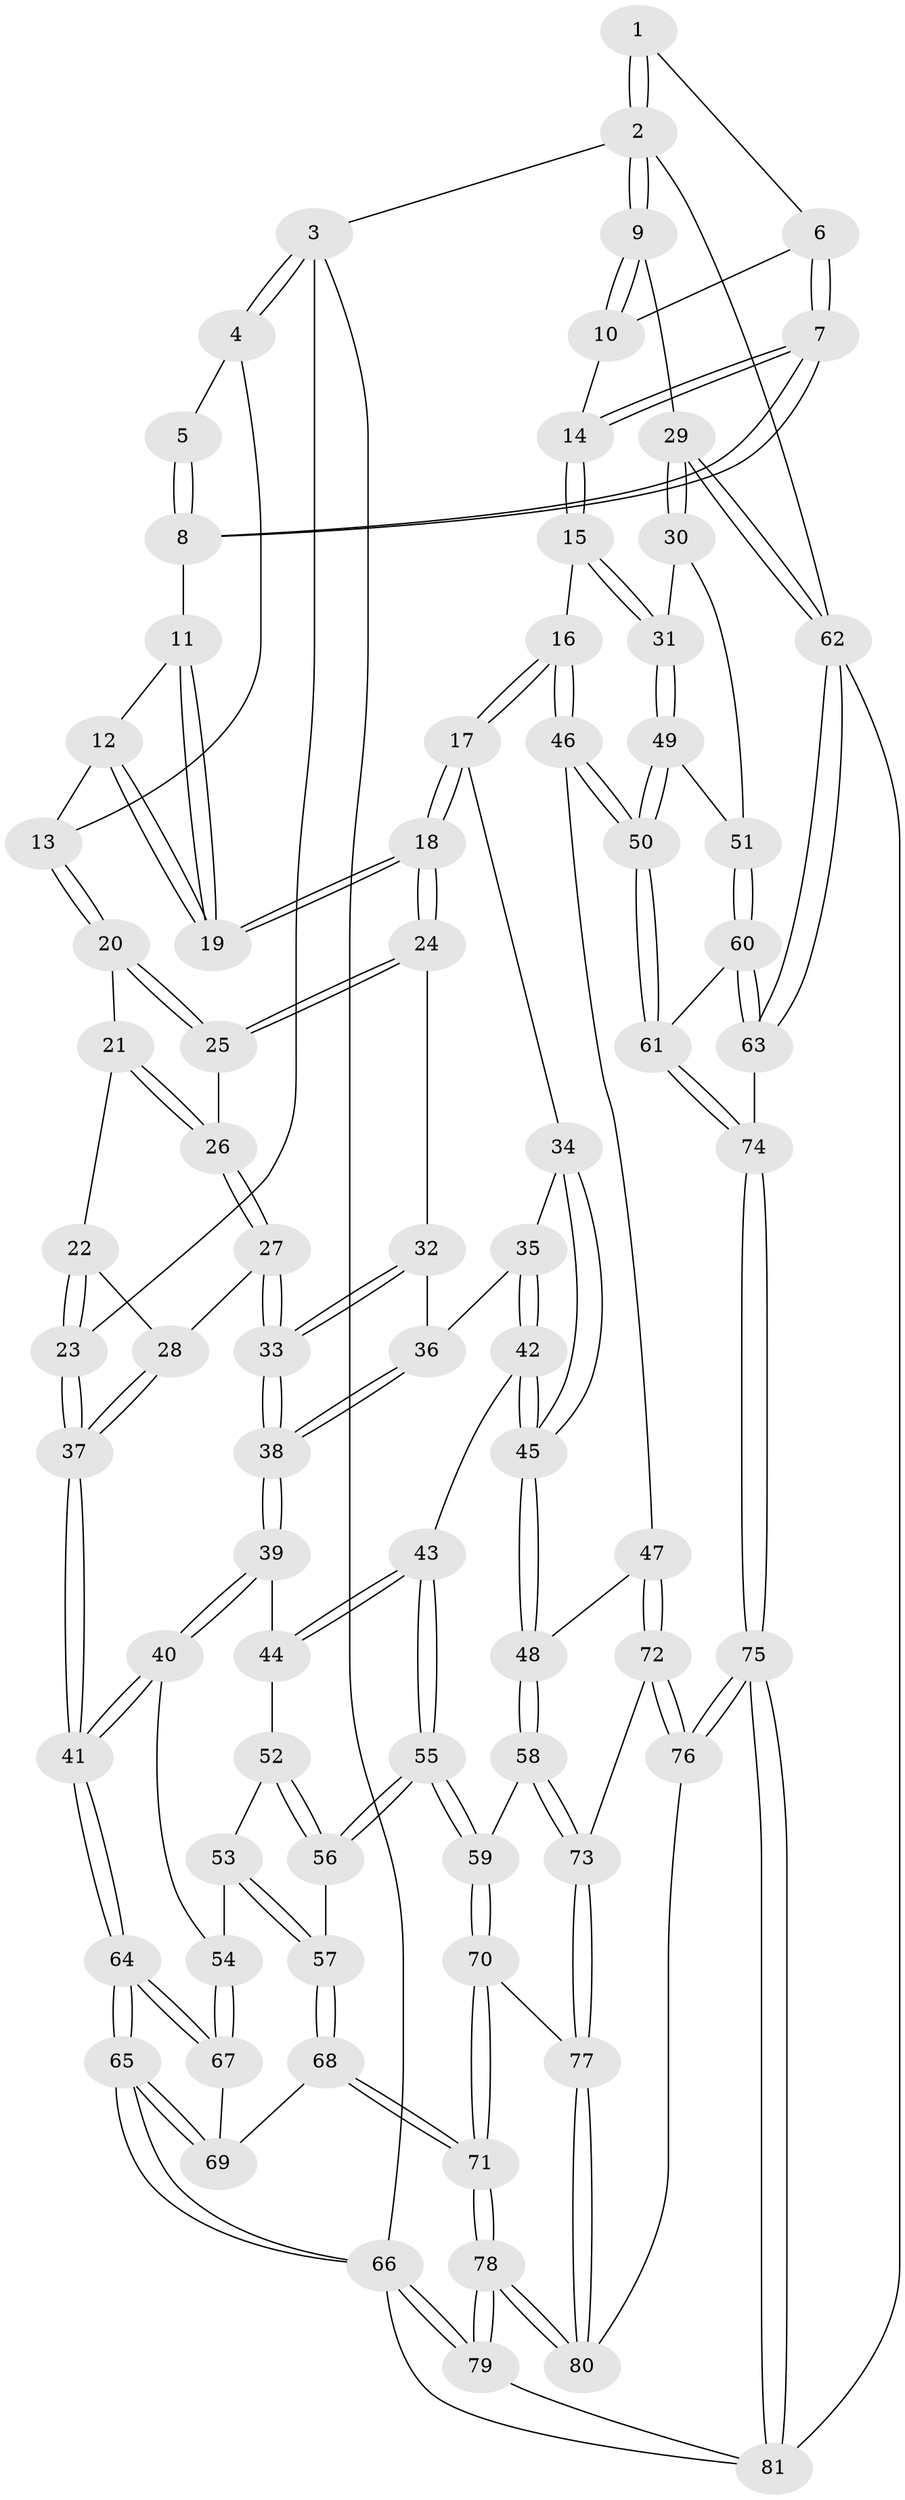 // coarse degree distribution, {5: 0.4375, 7: 0.041666666666666664, 4: 0.3125, 2: 0.020833333333333332, 8: 0.020833333333333332, 3: 0.10416666666666667, 6: 0.0625}
// Generated by graph-tools (version 1.1) at 2025/21/03/04/25 18:21:27]
// undirected, 81 vertices, 199 edges
graph export_dot {
graph [start="1"]
  node [color=gray90,style=filled];
  1 [pos="+1+0"];
  2 [pos="+1+0"];
  3 [pos="+0+0"];
  4 [pos="+0.3420341692450878+0"];
  5 [pos="+0.7945984554470529+0"];
  6 [pos="+0.9087495069768528+0"];
  7 [pos="+0.7809128191521731+0.19575697486484475"];
  8 [pos="+0.6970530737350368+0.14517590632936378"];
  9 [pos="+1+0.31088383583040996"];
  10 [pos="+0.9410205626926715+0.2002265804157079"];
  11 [pos="+0.6882061726064744+0.1463191073604232"];
  12 [pos="+0.3475260197136761+0"];
  13 [pos="+0.34703119808408744+0"];
  14 [pos="+0.8003932945924326+0.23627992586736518"];
  15 [pos="+0.7879506322459467+0.3833562346497362"];
  16 [pos="+0.6267751234398368+0.3950788397191081"];
  17 [pos="+0.5757673876776032+0.37782037273698743"];
  18 [pos="+0.5574787073598866+0.3198809053174129"];
  19 [pos="+0.5575143462802127+0.2786012515649984"];
  20 [pos="+0.33160104692682135+0"];
  21 [pos="+0.16503225219999634+0.17701294178020618"];
  22 [pos="+0.1410818061783051+0.19536639473904127"];
  23 [pos="+0+0"];
  24 [pos="+0.34508471896008713+0.27162431714508894"];
  25 [pos="+0.3440508119074401+0.2690320248121394"];
  26 [pos="+0.24161140183596652+0.29240345176264776"];
  27 [pos="+0.17814329224494613+0.3931427859361279"];
  28 [pos="+0.04571487604401628+0.3340978505217426"];
  29 [pos="+1+0.4169322495965581"];
  30 [pos="+0.9361077819481073+0.4414791094737955"];
  31 [pos="+0.83994130986832+0.4278605412918361"];
  32 [pos="+0.3421260512495483+0.3132396689537637"];
  33 [pos="+0.2242937608025351+0.43324536007139897"];
  34 [pos="+0.5455768959976641+0.4007288276597866"];
  35 [pos="+0.4462251815033156+0.4283463137982785"];
  36 [pos="+0.4201133222973274+0.41873272513551624"];
  37 [pos="+0+0.3987001567457571"];
  38 [pos="+0.2403593873497343+0.4706468651340135"];
  39 [pos="+0.24053383597483813+0.49381596745834466"];
  40 [pos="+0.03255912637693546+0.5566604342465298"];
  41 [pos="+0+0.40928952888503933"];
  42 [pos="+0.39343563320860675+0.5743834394136891"];
  43 [pos="+0.36571202439619654+0.5826652140302896"];
  44 [pos="+0.25238771729117937+0.5256139499787806"];
  45 [pos="+0.5129191004871216+0.622428352486695"];
  46 [pos="+0.6481662718203083+0.6668100351662236"];
  47 [pos="+0.56823888411545+0.6746135756807164"];
  48 [pos="+0.549659424518493+0.6698088165220003"];
  49 [pos="+0.7810254271320995+0.5765004734785237"];
  50 [pos="+0.7119566331436858+0.6884978971916351"];
  51 [pos="+0.9108607673530462+0.6366817437665905"];
  52 [pos="+0.22888925011561273+0.5730585054264385"];
  53 [pos="+0.17039585697024673+0.6183232195913143"];
  54 [pos="+0.0937895378323355+0.6438946378070293"];
  55 [pos="+0.3339978625008492+0.7382745036100712"];
  56 [pos="+0.2681259666030429+0.7194981023547482"];
  57 [pos="+0.2262786663229497+0.7280163403535238"];
  58 [pos="+0.42803616193473293+0.7577899979445127"];
  59 [pos="+0.33642280308461253+0.7415212283692738"];
  60 [pos="+0.9127067565237788+0.645921834626122"];
  61 [pos="+0.7446502864785776+0.7366267561212317"];
  62 [pos="+1+0.7934164069264495"];
  63 [pos="+1+0.7979846507094244"];
  64 [pos="+0+0.6871923663988935"];
  65 [pos="+0+0.9667358534793419"];
  66 [pos="+0+1"];
  67 [pos="+0.09003017704583817+0.6953794368993571"];
  68 [pos="+0.13785770299855785+0.7734881537612681"];
  69 [pos="+0.0940597802080741+0.7100682975803824"];
  70 [pos="+0.29357380030471436+0.8857267342460848"];
  71 [pos="+0.11240398878928987+1"];
  72 [pos="+0.5529977342101084+0.8670365636091487"];
  73 [pos="+0.43645876819386165+0.7821064235937581"];
  74 [pos="+0.7978090932532113+0.8835483646683584"];
  75 [pos="+0.6692351694501534+1"];
  76 [pos="+0.6218065392264422+1"];
  77 [pos="+0.42360465978008083+0.9065599258355839"];
  78 [pos="+0.06872737543435846+1"];
  79 [pos="+0+1"];
  80 [pos="+0.4481408571456729+0.9307785908871676"];
  81 [pos="+0.6673666913532953+1"];
  1 -- 2;
  1 -- 2;
  1 -- 6;
  2 -- 3;
  2 -- 9;
  2 -- 9;
  2 -- 62;
  3 -- 4;
  3 -- 4;
  3 -- 23;
  3 -- 66;
  4 -- 5;
  4 -- 13;
  5 -- 8;
  5 -- 8;
  6 -- 7;
  6 -- 7;
  6 -- 10;
  7 -- 8;
  7 -- 8;
  7 -- 14;
  7 -- 14;
  8 -- 11;
  9 -- 10;
  9 -- 10;
  9 -- 29;
  10 -- 14;
  11 -- 12;
  11 -- 19;
  11 -- 19;
  12 -- 13;
  12 -- 19;
  12 -- 19;
  13 -- 20;
  13 -- 20;
  14 -- 15;
  14 -- 15;
  15 -- 16;
  15 -- 31;
  15 -- 31;
  16 -- 17;
  16 -- 17;
  16 -- 46;
  16 -- 46;
  17 -- 18;
  17 -- 18;
  17 -- 34;
  18 -- 19;
  18 -- 19;
  18 -- 24;
  18 -- 24;
  20 -- 21;
  20 -- 25;
  20 -- 25;
  21 -- 22;
  21 -- 26;
  21 -- 26;
  22 -- 23;
  22 -- 23;
  22 -- 28;
  23 -- 37;
  23 -- 37;
  24 -- 25;
  24 -- 25;
  24 -- 32;
  25 -- 26;
  26 -- 27;
  26 -- 27;
  27 -- 28;
  27 -- 33;
  27 -- 33;
  28 -- 37;
  28 -- 37;
  29 -- 30;
  29 -- 30;
  29 -- 62;
  29 -- 62;
  30 -- 31;
  30 -- 51;
  31 -- 49;
  31 -- 49;
  32 -- 33;
  32 -- 33;
  32 -- 36;
  33 -- 38;
  33 -- 38;
  34 -- 35;
  34 -- 45;
  34 -- 45;
  35 -- 36;
  35 -- 42;
  35 -- 42;
  36 -- 38;
  36 -- 38;
  37 -- 41;
  37 -- 41;
  38 -- 39;
  38 -- 39;
  39 -- 40;
  39 -- 40;
  39 -- 44;
  40 -- 41;
  40 -- 41;
  40 -- 54;
  41 -- 64;
  41 -- 64;
  42 -- 43;
  42 -- 45;
  42 -- 45;
  43 -- 44;
  43 -- 44;
  43 -- 55;
  43 -- 55;
  44 -- 52;
  45 -- 48;
  45 -- 48;
  46 -- 47;
  46 -- 50;
  46 -- 50;
  47 -- 48;
  47 -- 72;
  47 -- 72;
  48 -- 58;
  48 -- 58;
  49 -- 50;
  49 -- 50;
  49 -- 51;
  50 -- 61;
  50 -- 61;
  51 -- 60;
  51 -- 60;
  52 -- 53;
  52 -- 56;
  52 -- 56;
  53 -- 54;
  53 -- 57;
  53 -- 57;
  54 -- 67;
  54 -- 67;
  55 -- 56;
  55 -- 56;
  55 -- 59;
  55 -- 59;
  56 -- 57;
  57 -- 68;
  57 -- 68;
  58 -- 59;
  58 -- 73;
  58 -- 73;
  59 -- 70;
  59 -- 70;
  60 -- 61;
  60 -- 63;
  60 -- 63;
  61 -- 74;
  61 -- 74;
  62 -- 63;
  62 -- 63;
  62 -- 81;
  63 -- 74;
  64 -- 65;
  64 -- 65;
  64 -- 67;
  64 -- 67;
  65 -- 66;
  65 -- 66;
  65 -- 69;
  65 -- 69;
  66 -- 79;
  66 -- 79;
  66 -- 81;
  67 -- 69;
  68 -- 69;
  68 -- 71;
  68 -- 71;
  70 -- 71;
  70 -- 71;
  70 -- 77;
  71 -- 78;
  71 -- 78;
  72 -- 73;
  72 -- 76;
  72 -- 76;
  73 -- 77;
  73 -- 77;
  74 -- 75;
  74 -- 75;
  75 -- 76;
  75 -- 76;
  75 -- 81;
  75 -- 81;
  76 -- 80;
  77 -- 80;
  77 -- 80;
  78 -- 79;
  78 -- 79;
  78 -- 80;
  78 -- 80;
  79 -- 81;
}
